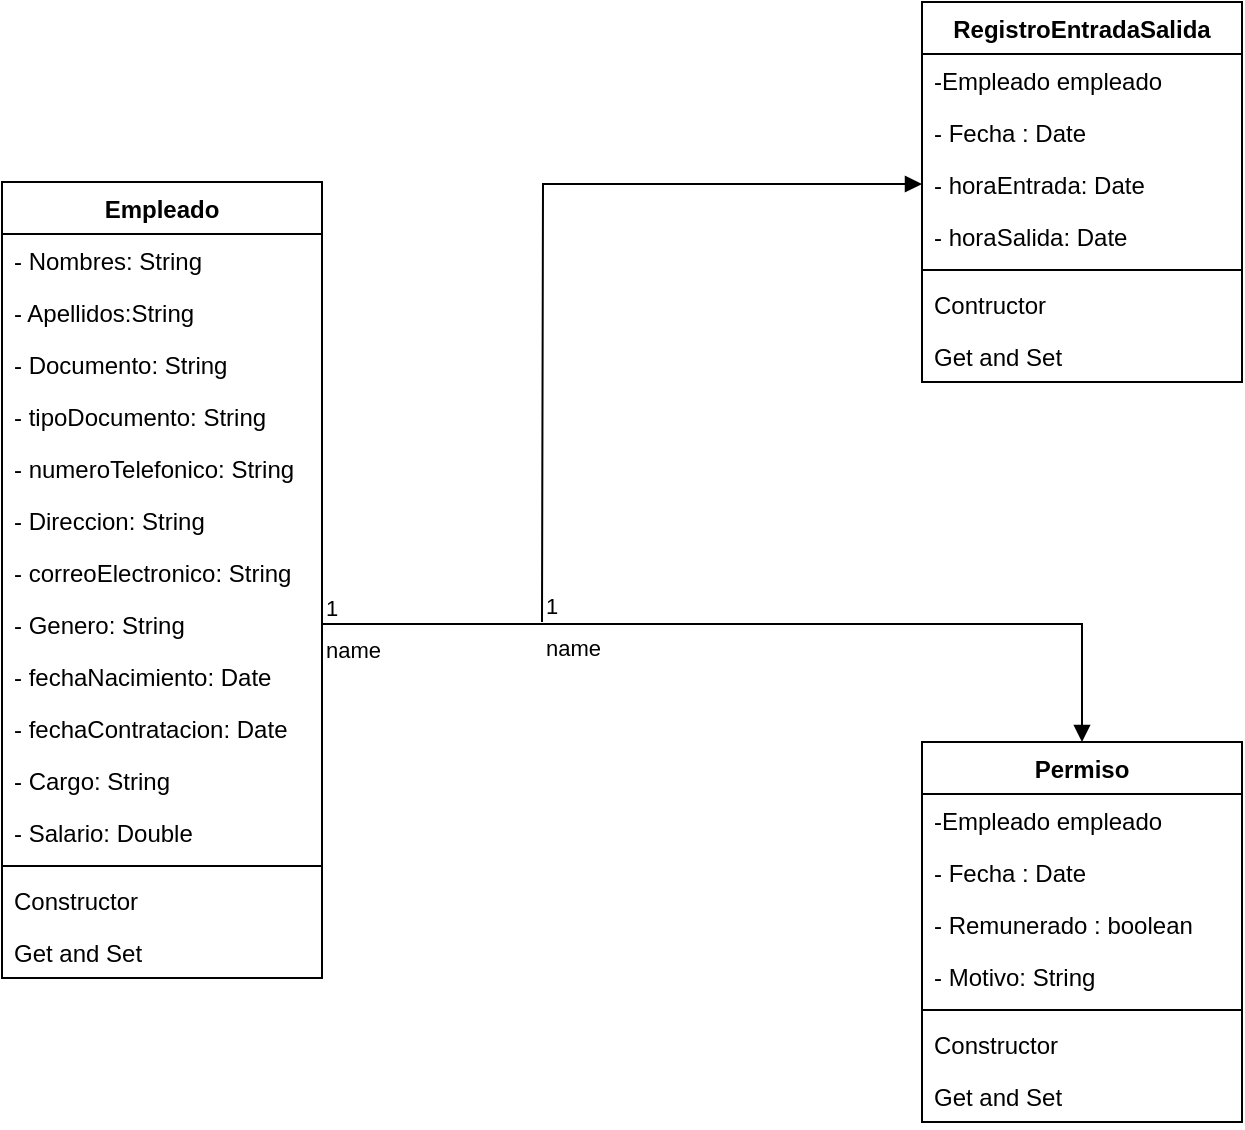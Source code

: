 <mxfile version="24.0.4" type="device">
  <diagram id="C5RBs43oDa-KdzZeNtuy" name="Page-1">
    <mxGraphModel dx="1073" dy="1786" grid="1" gridSize="10" guides="1" tooltips="1" connect="1" arrows="1" fold="1" page="1" pageScale="1" pageWidth="827" pageHeight="1169" math="0" shadow="0">
      <root>
        <mxCell id="WIyWlLk6GJQsqaUBKTNV-0" />
        <mxCell id="WIyWlLk6GJQsqaUBKTNV-1" parent="WIyWlLk6GJQsqaUBKTNV-0" />
        <mxCell id="z12xA1FRbFR3703tulA1-4" value="Empleado" style="swimlane;fontStyle=1;align=center;verticalAlign=top;childLayout=stackLayout;horizontal=1;startSize=26;horizontalStack=0;resizeParent=1;resizeParentMax=0;resizeLast=0;collapsible=1;marginBottom=0;whiteSpace=wrap;html=1;" vertex="1" parent="WIyWlLk6GJQsqaUBKTNV-1">
          <mxGeometry x="60" y="80" width="160" height="398" as="geometry" />
        </mxCell>
        <mxCell id="z12xA1FRbFR3703tulA1-5" value="- Nombres: String" style="text;strokeColor=none;fillColor=none;align=left;verticalAlign=top;spacingLeft=4;spacingRight=4;overflow=hidden;rotatable=0;points=[[0,0.5],[1,0.5]];portConstraint=eastwest;whiteSpace=wrap;html=1;" vertex="1" parent="z12xA1FRbFR3703tulA1-4">
          <mxGeometry y="26" width="160" height="26" as="geometry" />
        </mxCell>
        <mxCell id="z12xA1FRbFR3703tulA1-9" value="- Apellidos:String" style="text;strokeColor=none;fillColor=none;align=left;verticalAlign=top;spacingLeft=4;spacingRight=4;overflow=hidden;rotatable=0;points=[[0,0.5],[1,0.5]];portConstraint=eastwest;whiteSpace=wrap;html=1;" vertex="1" parent="z12xA1FRbFR3703tulA1-4">
          <mxGeometry y="52" width="160" height="26" as="geometry" />
        </mxCell>
        <mxCell id="z12xA1FRbFR3703tulA1-8" value="- Documento: String" style="text;strokeColor=none;fillColor=none;align=left;verticalAlign=top;spacingLeft=4;spacingRight=4;overflow=hidden;rotatable=0;points=[[0,0.5],[1,0.5]];portConstraint=eastwest;whiteSpace=wrap;html=1;" vertex="1" parent="z12xA1FRbFR3703tulA1-4">
          <mxGeometry y="78" width="160" height="26" as="geometry" />
        </mxCell>
        <mxCell id="z12xA1FRbFR3703tulA1-10" value="- tipoDocumento: String" style="text;strokeColor=none;fillColor=none;align=left;verticalAlign=top;spacingLeft=4;spacingRight=4;overflow=hidden;rotatable=0;points=[[0,0.5],[1,0.5]];portConstraint=eastwest;whiteSpace=wrap;html=1;" vertex="1" parent="z12xA1FRbFR3703tulA1-4">
          <mxGeometry y="104" width="160" height="26" as="geometry" />
        </mxCell>
        <mxCell id="z12xA1FRbFR3703tulA1-11" value="- numeroTelefonico: String" style="text;strokeColor=none;fillColor=none;align=left;verticalAlign=top;spacingLeft=4;spacingRight=4;overflow=hidden;rotatable=0;points=[[0,0.5],[1,0.5]];portConstraint=eastwest;whiteSpace=wrap;html=1;" vertex="1" parent="z12xA1FRbFR3703tulA1-4">
          <mxGeometry y="130" width="160" height="26" as="geometry" />
        </mxCell>
        <mxCell id="z12xA1FRbFR3703tulA1-14" value="- Direccion: String" style="text;strokeColor=none;fillColor=none;align=left;verticalAlign=top;spacingLeft=4;spacingRight=4;overflow=hidden;rotatable=0;points=[[0,0.5],[1,0.5]];portConstraint=eastwest;whiteSpace=wrap;html=1;" vertex="1" parent="z12xA1FRbFR3703tulA1-4">
          <mxGeometry y="156" width="160" height="26" as="geometry" />
        </mxCell>
        <mxCell id="z12xA1FRbFR3703tulA1-12" value="- correoElectronico: String" style="text;strokeColor=none;fillColor=none;align=left;verticalAlign=top;spacingLeft=4;spacingRight=4;overflow=hidden;rotatable=0;points=[[0,0.5],[1,0.5]];portConstraint=eastwest;whiteSpace=wrap;html=1;" vertex="1" parent="z12xA1FRbFR3703tulA1-4">
          <mxGeometry y="182" width="160" height="26" as="geometry" />
        </mxCell>
        <mxCell id="z12xA1FRbFR3703tulA1-13" value="- Genero: String" style="text;strokeColor=none;fillColor=none;align=left;verticalAlign=top;spacingLeft=4;spacingRight=4;overflow=hidden;rotatable=0;points=[[0,0.5],[1,0.5]];portConstraint=eastwest;whiteSpace=wrap;html=1;" vertex="1" parent="z12xA1FRbFR3703tulA1-4">
          <mxGeometry y="208" width="160" height="26" as="geometry" />
        </mxCell>
        <mxCell id="z12xA1FRbFR3703tulA1-15" value="- fechaNacimiento: Date" style="text;strokeColor=none;fillColor=none;align=left;verticalAlign=top;spacingLeft=4;spacingRight=4;overflow=hidden;rotatable=0;points=[[0,0.5],[1,0.5]];portConstraint=eastwest;whiteSpace=wrap;html=1;" vertex="1" parent="z12xA1FRbFR3703tulA1-4">
          <mxGeometry y="234" width="160" height="26" as="geometry" />
        </mxCell>
        <mxCell id="z12xA1FRbFR3703tulA1-16" value="- fechaContratacion: Date" style="text;strokeColor=none;fillColor=none;align=left;verticalAlign=top;spacingLeft=4;spacingRight=4;overflow=hidden;rotatable=0;points=[[0,0.5],[1,0.5]];portConstraint=eastwest;whiteSpace=wrap;html=1;" vertex="1" parent="z12xA1FRbFR3703tulA1-4">
          <mxGeometry y="260" width="160" height="26" as="geometry" />
        </mxCell>
        <mxCell id="z12xA1FRbFR3703tulA1-17" value="- Cargo: String" style="text;strokeColor=none;fillColor=none;align=left;verticalAlign=top;spacingLeft=4;spacingRight=4;overflow=hidden;rotatable=0;points=[[0,0.5],[1,0.5]];portConstraint=eastwest;whiteSpace=wrap;html=1;" vertex="1" parent="z12xA1FRbFR3703tulA1-4">
          <mxGeometry y="286" width="160" height="26" as="geometry" />
        </mxCell>
        <mxCell id="z12xA1FRbFR3703tulA1-18" value="- Salario: Double" style="text;strokeColor=none;fillColor=none;align=left;verticalAlign=top;spacingLeft=4;spacingRight=4;overflow=hidden;rotatable=0;points=[[0,0.5],[1,0.5]];portConstraint=eastwest;whiteSpace=wrap;html=1;" vertex="1" parent="z12xA1FRbFR3703tulA1-4">
          <mxGeometry y="312" width="160" height="26" as="geometry" />
        </mxCell>
        <mxCell id="z12xA1FRbFR3703tulA1-6" value="" style="line;strokeWidth=1;fillColor=none;align=left;verticalAlign=middle;spacingTop=-1;spacingLeft=3;spacingRight=3;rotatable=0;labelPosition=right;points=[];portConstraint=eastwest;strokeColor=inherit;" vertex="1" parent="z12xA1FRbFR3703tulA1-4">
          <mxGeometry y="338" width="160" height="8" as="geometry" />
        </mxCell>
        <mxCell id="z12xA1FRbFR3703tulA1-7" value="Constructor" style="text;strokeColor=none;fillColor=none;align=left;verticalAlign=top;spacingLeft=4;spacingRight=4;overflow=hidden;rotatable=0;points=[[0,0.5],[1,0.5]];portConstraint=eastwest;whiteSpace=wrap;html=1;" vertex="1" parent="z12xA1FRbFR3703tulA1-4">
          <mxGeometry y="346" width="160" height="26" as="geometry" />
        </mxCell>
        <mxCell id="z12xA1FRbFR3703tulA1-19" value="Get and Set" style="text;strokeColor=none;fillColor=none;align=left;verticalAlign=top;spacingLeft=4;spacingRight=4;overflow=hidden;rotatable=0;points=[[0,0.5],[1,0.5]];portConstraint=eastwest;whiteSpace=wrap;html=1;" vertex="1" parent="z12xA1FRbFR3703tulA1-4">
          <mxGeometry y="372" width="160" height="26" as="geometry" />
        </mxCell>
        <mxCell id="z12xA1FRbFR3703tulA1-20" value="RegistroEntradaSalida" style="swimlane;fontStyle=1;align=center;verticalAlign=top;childLayout=stackLayout;horizontal=1;startSize=26;horizontalStack=0;resizeParent=1;resizeParentMax=0;resizeLast=0;collapsible=1;marginBottom=0;whiteSpace=wrap;html=1;" vertex="1" parent="WIyWlLk6GJQsqaUBKTNV-1">
          <mxGeometry x="520" y="-10" width="160" height="190" as="geometry" />
        </mxCell>
        <mxCell id="z12xA1FRbFR3703tulA1-21" value="-Empleado empleado" style="text;strokeColor=none;fillColor=none;align=left;verticalAlign=top;spacingLeft=4;spacingRight=4;overflow=hidden;rotatable=0;points=[[0,0.5],[1,0.5]];portConstraint=eastwest;whiteSpace=wrap;html=1;" vertex="1" parent="z12xA1FRbFR3703tulA1-20">
          <mxGeometry y="26" width="160" height="26" as="geometry" />
        </mxCell>
        <mxCell id="z12xA1FRbFR3703tulA1-24" value="- Fecha : Date" style="text;strokeColor=none;fillColor=none;align=left;verticalAlign=top;spacingLeft=4;spacingRight=4;overflow=hidden;rotatable=0;points=[[0,0.5],[1,0.5]];portConstraint=eastwest;whiteSpace=wrap;html=1;" vertex="1" parent="z12xA1FRbFR3703tulA1-20">
          <mxGeometry y="52" width="160" height="26" as="geometry" />
        </mxCell>
        <mxCell id="z12xA1FRbFR3703tulA1-25" value="- horaEntrada: Date" style="text;strokeColor=none;fillColor=none;align=left;verticalAlign=top;spacingLeft=4;spacingRight=4;overflow=hidden;rotatable=0;points=[[0,0.5],[1,0.5]];portConstraint=eastwest;whiteSpace=wrap;html=1;" vertex="1" parent="z12xA1FRbFR3703tulA1-20">
          <mxGeometry y="78" width="160" height="26" as="geometry" />
        </mxCell>
        <mxCell id="z12xA1FRbFR3703tulA1-26" value="- horaSalida: Date" style="text;strokeColor=none;fillColor=none;align=left;verticalAlign=top;spacingLeft=4;spacingRight=4;overflow=hidden;rotatable=0;points=[[0,0.5],[1,0.5]];portConstraint=eastwest;whiteSpace=wrap;html=1;" vertex="1" parent="z12xA1FRbFR3703tulA1-20">
          <mxGeometry y="104" width="160" height="26" as="geometry" />
        </mxCell>
        <mxCell id="z12xA1FRbFR3703tulA1-22" value="" style="line;strokeWidth=1;fillColor=none;align=left;verticalAlign=middle;spacingTop=-1;spacingLeft=3;spacingRight=3;rotatable=0;labelPosition=right;points=[];portConstraint=eastwest;strokeColor=inherit;" vertex="1" parent="z12xA1FRbFR3703tulA1-20">
          <mxGeometry y="130" width="160" height="8" as="geometry" />
        </mxCell>
        <mxCell id="z12xA1FRbFR3703tulA1-23" value="Contructor" style="text;strokeColor=none;fillColor=none;align=left;verticalAlign=top;spacingLeft=4;spacingRight=4;overflow=hidden;rotatable=0;points=[[0,0.5],[1,0.5]];portConstraint=eastwest;whiteSpace=wrap;html=1;" vertex="1" parent="z12xA1FRbFR3703tulA1-20">
          <mxGeometry y="138" width="160" height="26" as="geometry" />
        </mxCell>
        <mxCell id="z12xA1FRbFR3703tulA1-27" value="Get and Set&lt;div&gt;&lt;br&gt;&lt;/div&gt;" style="text;strokeColor=none;fillColor=none;align=left;verticalAlign=top;spacingLeft=4;spacingRight=4;overflow=hidden;rotatable=0;points=[[0,0.5],[1,0.5]];portConstraint=eastwest;whiteSpace=wrap;html=1;" vertex="1" parent="z12xA1FRbFR3703tulA1-20">
          <mxGeometry y="164" width="160" height="26" as="geometry" />
        </mxCell>
        <mxCell id="z12xA1FRbFR3703tulA1-28" value="Permiso" style="swimlane;fontStyle=1;align=center;verticalAlign=top;childLayout=stackLayout;horizontal=1;startSize=26;horizontalStack=0;resizeParent=1;resizeParentMax=0;resizeLast=0;collapsible=1;marginBottom=0;whiteSpace=wrap;html=1;" vertex="1" parent="WIyWlLk6GJQsqaUBKTNV-1">
          <mxGeometry x="520" y="360" width="160" height="190" as="geometry" />
        </mxCell>
        <mxCell id="z12xA1FRbFR3703tulA1-29" value="-Empleado empleado" style="text;strokeColor=none;fillColor=none;align=left;verticalAlign=top;spacingLeft=4;spacingRight=4;overflow=hidden;rotatable=0;points=[[0,0.5],[1,0.5]];portConstraint=eastwest;whiteSpace=wrap;html=1;" vertex="1" parent="z12xA1FRbFR3703tulA1-28">
          <mxGeometry y="26" width="160" height="26" as="geometry" />
        </mxCell>
        <mxCell id="z12xA1FRbFR3703tulA1-32" value="- Fecha : Date" style="text;strokeColor=none;fillColor=none;align=left;verticalAlign=top;spacingLeft=4;spacingRight=4;overflow=hidden;rotatable=0;points=[[0,0.5],[1,0.5]];portConstraint=eastwest;whiteSpace=wrap;html=1;" vertex="1" parent="z12xA1FRbFR3703tulA1-28">
          <mxGeometry y="52" width="160" height="26" as="geometry" />
        </mxCell>
        <mxCell id="z12xA1FRbFR3703tulA1-33" value="- Remunerado : boolean" style="text;strokeColor=none;fillColor=none;align=left;verticalAlign=top;spacingLeft=4;spacingRight=4;overflow=hidden;rotatable=0;points=[[0,0.5],[1,0.5]];portConstraint=eastwest;whiteSpace=wrap;html=1;" vertex="1" parent="z12xA1FRbFR3703tulA1-28">
          <mxGeometry y="78" width="160" height="26" as="geometry" />
        </mxCell>
        <mxCell id="z12xA1FRbFR3703tulA1-34" value="- Motivo: String" style="text;strokeColor=none;fillColor=none;align=left;verticalAlign=top;spacingLeft=4;spacingRight=4;overflow=hidden;rotatable=0;points=[[0,0.5],[1,0.5]];portConstraint=eastwest;whiteSpace=wrap;html=1;" vertex="1" parent="z12xA1FRbFR3703tulA1-28">
          <mxGeometry y="104" width="160" height="26" as="geometry" />
        </mxCell>
        <mxCell id="z12xA1FRbFR3703tulA1-30" value="" style="line;strokeWidth=1;fillColor=none;align=left;verticalAlign=middle;spacingTop=-1;spacingLeft=3;spacingRight=3;rotatable=0;labelPosition=right;points=[];portConstraint=eastwest;strokeColor=inherit;" vertex="1" parent="z12xA1FRbFR3703tulA1-28">
          <mxGeometry y="130" width="160" height="8" as="geometry" />
        </mxCell>
        <mxCell id="z12xA1FRbFR3703tulA1-31" value="Constructor" style="text;strokeColor=none;fillColor=none;align=left;verticalAlign=top;spacingLeft=4;spacingRight=4;overflow=hidden;rotatable=0;points=[[0,0.5],[1,0.5]];portConstraint=eastwest;whiteSpace=wrap;html=1;" vertex="1" parent="z12xA1FRbFR3703tulA1-28">
          <mxGeometry y="138" width="160" height="26" as="geometry" />
        </mxCell>
        <mxCell id="z12xA1FRbFR3703tulA1-35" value="Get and Set" style="text;strokeColor=none;fillColor=none;align=left;verticalAlign=top;spacingLeft=4;spacingRight=4;overflow=hidden;rotatable=0;points=[[0,0.5],[1,0.5]];portConstraint=eastwest;whiteSpace=wrap;html=1;" vertex="1" parent="z12xA1FRbFR3703tulA1-28">
          <mxGeometry y="164" width="160" height="26" as="geometry" />
        </mxCell>
        <mxCell id="z12xA1FRbFR3703tulA1-38" value="name" style="endArrow=block;endFill=1;html=1;edgeStyle=orthogonalEdgeStyle;align=left;verticalAlign=top;rounded=0;exitX=1;exitY=0.5;exitDx=0;exitDy=0;" edge="1" parent="WIyWlLk6GJQsqaUBKTNV-1" source="z12xA1FRbFR3703tulA1-13" target="z12xA1FRbFR3703tulA1-28">
          <mxGeometry x="-1" relative="1" as="geometry">
            <mxPoint x="330" y="300" as="sourcePoint" />
            <mxPoint x="490" y="300" as="targetPoint" />
          </mxGeometry>
        </mxCell>
        <mxCell id="z12xA1FRbFR3703tulA1-39" value="1" style="edgeLabel;resizable=0;html=1;align=left;verticalAlign=bottom;" connectable="0" vertex="1" parent="z12xA1FRbFR3703tulA1-38">
          <mxGeometry x="-1" relative="1" as="geometry" />
        </mxCell>
        <mxCell id="z12xA1FRbFR3703tulA1-40" value="name" style="endArrow=block;endFill=1;html=1;edgeStyle=orthogonalEdgeStyle;align=left;verticalAlign=top;rounded=0;" edge="1" parent="WIyWlLk6GJQsqaUBKTNV-1" target="z12xA1FRbFR3703tulA1-25">
          <mxGeometry x="-1" relative="1" as="geometry">
            <mxPoint x="330" y="300" as="sourcePoint" />
            <mxPoint x="490" y="300" as="targetPoint" />
          </mxGeometry>
        </mxCell>
        <mxCell id="z12xA1FRbFR3703tulA1-41" value="1" style="edgeLabel;resizable=0;html=1;align=left;verticalAlign=bottom;" connectable="0" vertex="1" parent="z12xA1FRbFR3703tulA1-40">
          <mxGeometry x="-1" relative="1" as="geometry" />
        </mxCell>
      </root>
    </mxGraphModel>
  </diagram>
</mxfile>
